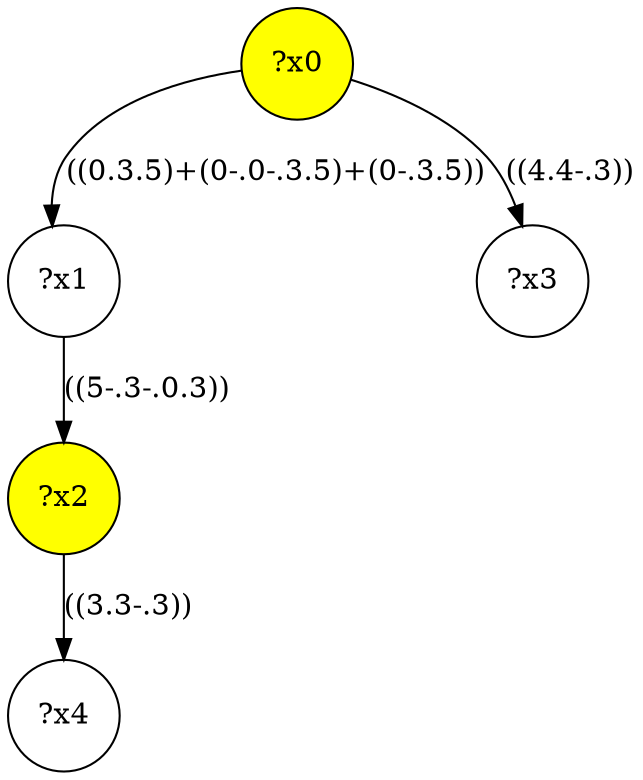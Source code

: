 digraph g {
	x0 [fillcolor="yellow", style="filled," shape=circle, label="?x0"];
	x2 [fillcolor="yellow", style="filled," shape=circle, label="?x2"];
	x1 [shape=circle, label="?x1"];
	x0 -> x1 [label="((0.3.5)+(0-.0-.3.5)+(0-.3.5))"];
	x1 -> x2 [label="((5-.3-.0.3))"];
	x3 [shape=circle, label="?x3"];
	x0 -> x3 [label="((4.4-.3))"];
	x4 [shape=circle, label="?x4"];
	x2 -> x4 [label="((3.3-.3))"];
}
